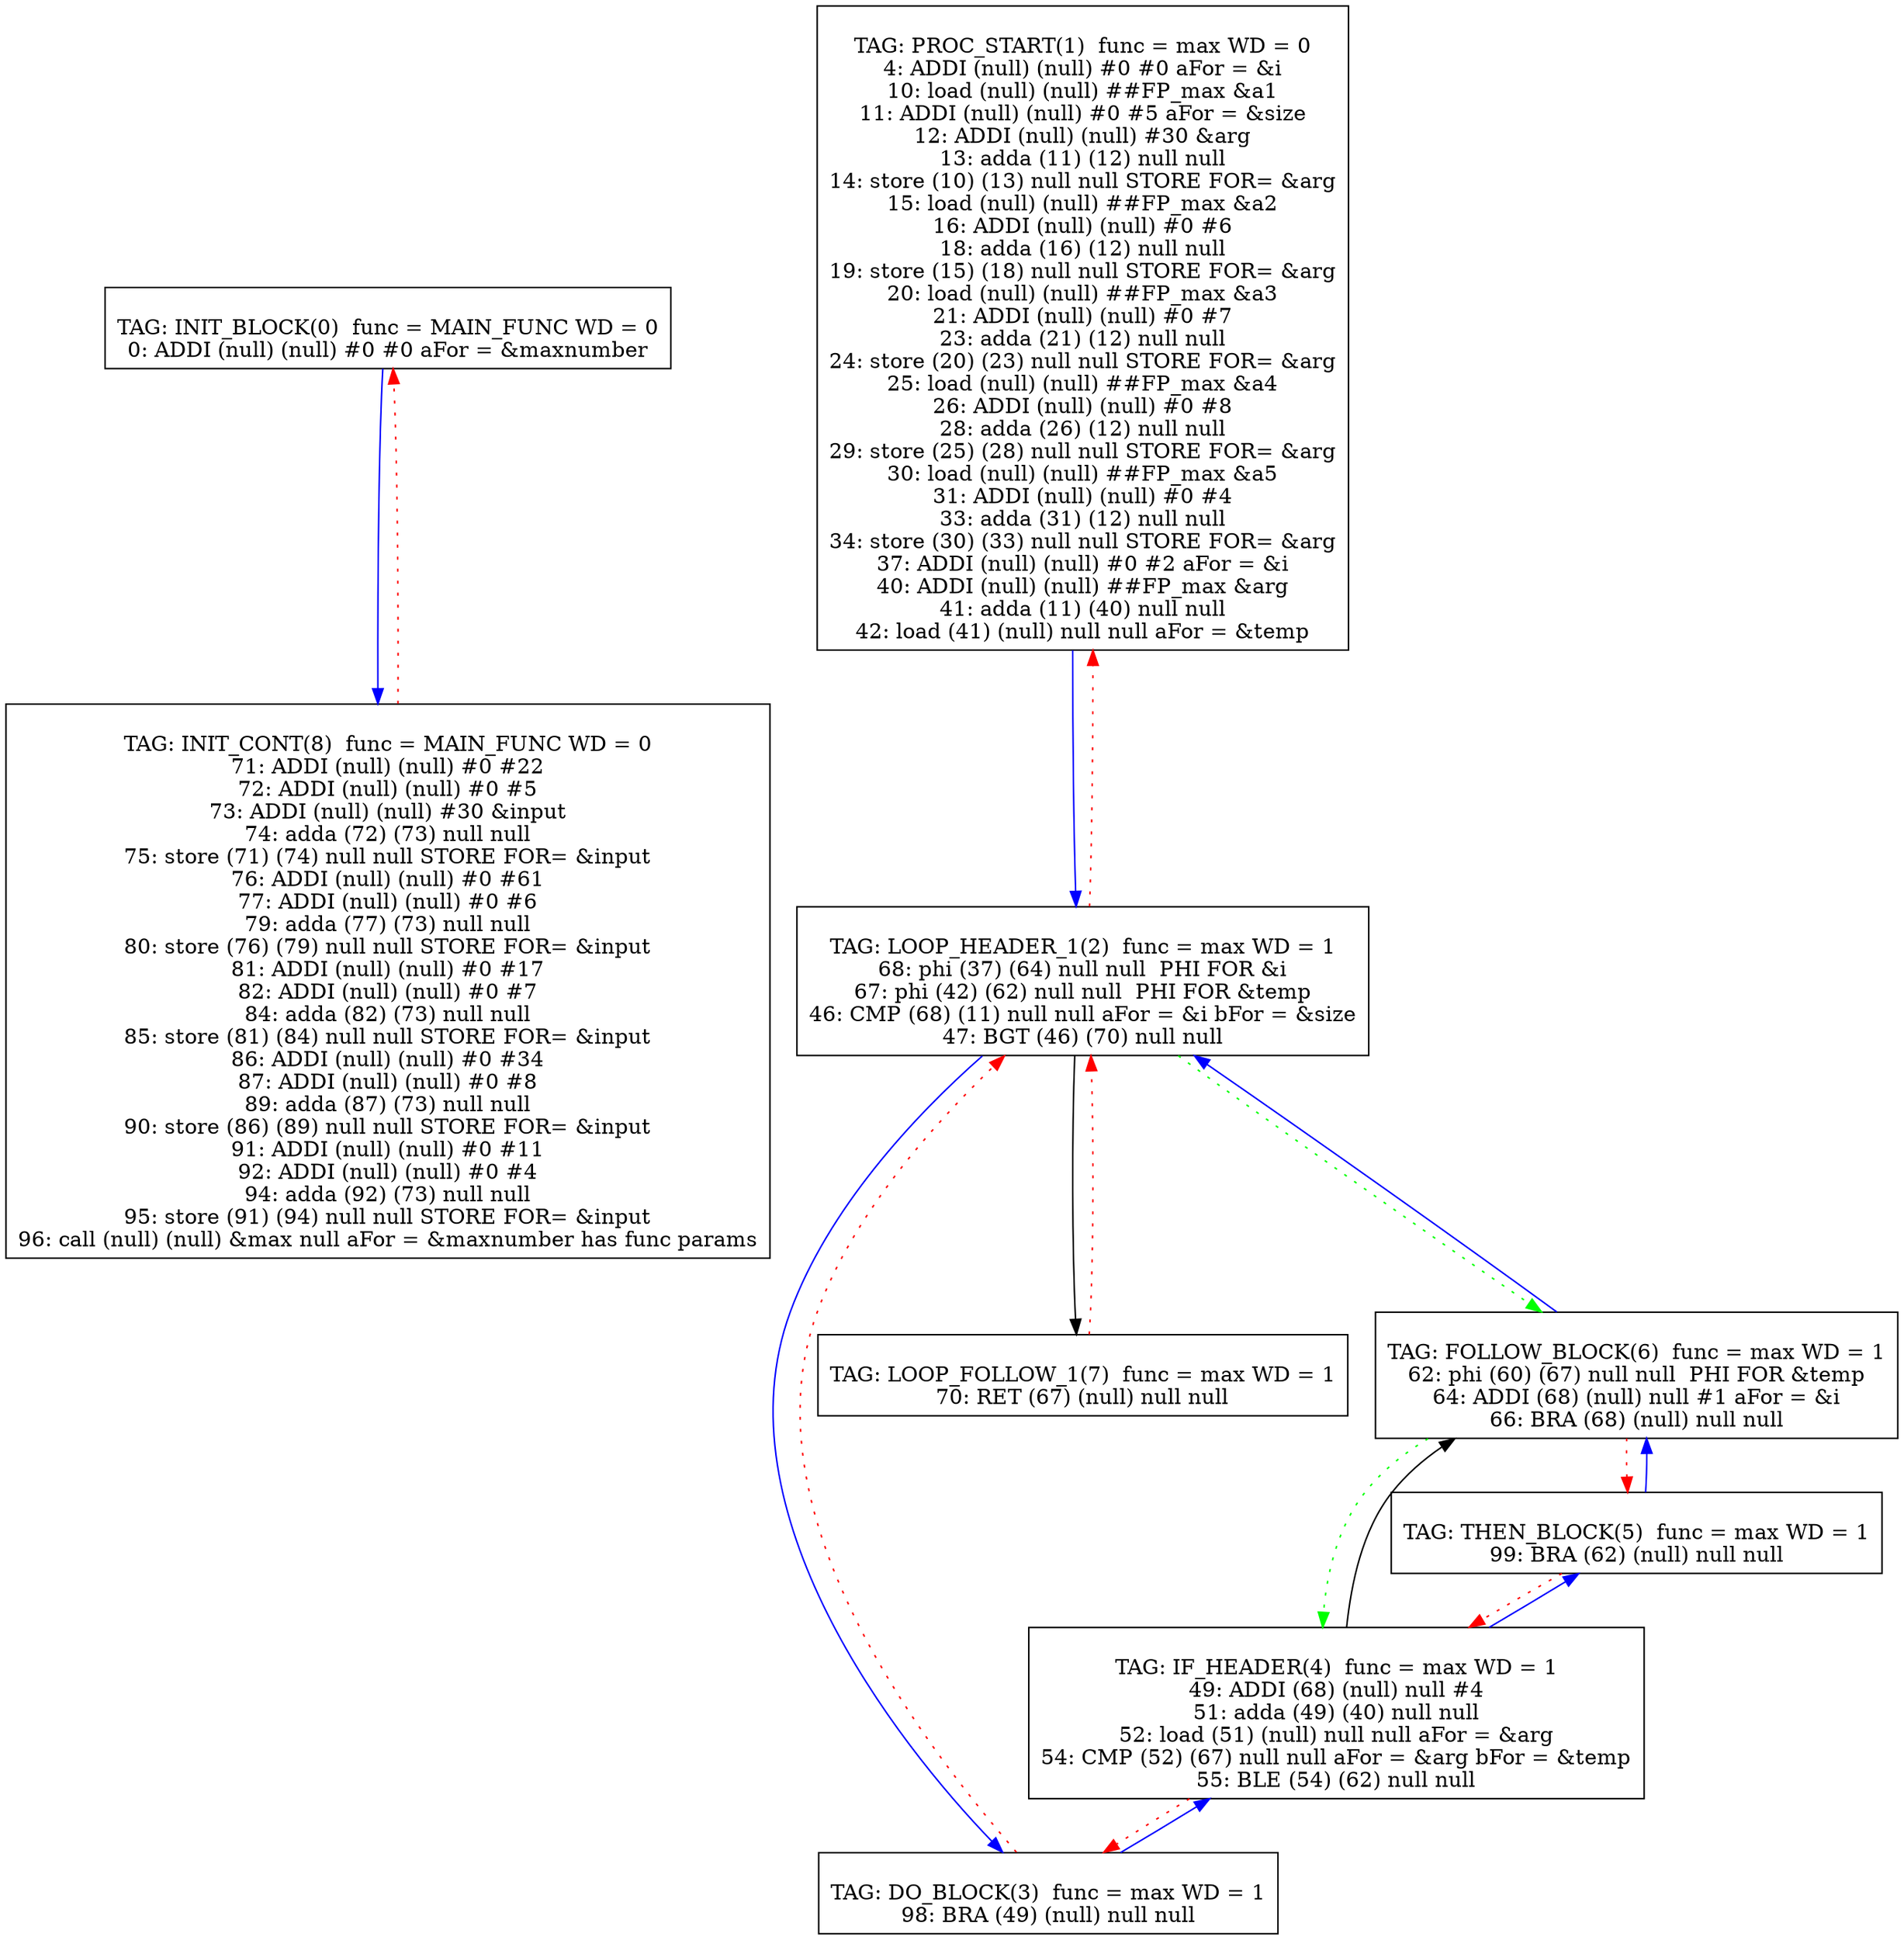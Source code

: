 digraph {
0[label="
TAG: INIT_BLOCK(0)  func = MAIN_FUNC WD = 0
0: ADDI (null) (null) #0 #0 aFor = &maxnumber
"];
0[shape=box];
0 -> 8[color=blue]
1[label="
TAG: PROC_START(1)  func = max WD = 0
4: ADDI (null) (null) #0 #0 aFor = &i
10: load (null) (null) ##FP_max &a1
11: ADDI (null) (null) #0 #5 aFor = &size
12: ADDI (null) (null) #30 &arg
13: adda (11) (12) null null
14: store (10) (13) null null STORE FOR= &arg
15: load (null) (null) ##FP_max &a2
16: ADDI (null) (null) #0 #6
18: adda (16) (12) null null
19: store (15) (18) null null STORE FOR= &arg
20: load (null) (null) ##FP_max &a3
21: ADDI (null) (null) #0 #7
23: adda (21) (12) null null
24: store (20) (23) null null STORE FOR= &arg
25: load (null) (null) ##FP_max &a4
26: ADDI (null) (null) #0 #8
28: adda (26) (12) null null
29: store (25) (28) null null STORE FOR= &arg
30: load (null) (null) ##FP_max &a5
31: ADDI (null) (null) #0 #4
33: adda (31) (12) null null
34: store (30) (33) null null STORE FOR= &arg
37: ADDI (null) (null) #0 #2 aFor = &i
40: ADDI (null) (null) ##FP_max &arg
41: adda (11) (40) null null
42: load (41) (null) null null aFor = &temp
"];
1[shape=box];
1 -> 2[color=blue]
2[label="
TAG: LOOP_HEADER_1(2)  func = max WD = 1
68: phi (37) (64) null null  PHI FOR &i
67: phi (42) (62) null null  PHI FOR &temp
46: CMP (68) (11) null null aFor = &i bFor = &size
47: BGT (46) (70) null null
"];
2[shape=box];
2 -> 3[color=blue]
2 -> 7[color=black]
2 -> 1[color=red][style=dotted]
2 -> 6[color=green][style=dotted]
3[label="
TAG: DO_BLOCK(3)  func = max WD = 1
98: BRA (49) (null) null null
"];
3[shape=box];
3 -> 4[color=blue]
3 -> 2[color=red][style=dotted]
4[label="
TAG: IF_HEADER(4)  func = max WD = 1
49: ADDI (68) (null) null #4
51: adda (49) (40) null null
52: load (51) (null) null null aFor = &arg
54: CMP (52) (67) null null aFor = &arg bFor = &temp
55: BLE (54) (62) null null
"];
4[shape=box];
4 -> 5[color=blue]
4 -> 6[color=black]
4 -> 3[color=red][style=dotted]
5[label="
TAG: THEN_BLOCK(5)  func = max WD = 1
99: BRA (62) (null) null null
"];
5[shape=box];
5 -> 6[color=blue]
5 -> 4[color=red][style=dotted]
6[label="
TAG: FOLLOW_BLOCK(6)  func = max WD = 1
62: phi (60) (67) null null  PHI FOR &temp
64: ADDI (68) (null) null #1 aFor = &i
66: BRA (68) (null) null null
"];
6[shape=box];
6 -> 2[color=blue]
6 -> 5[color=red][style=dotted]
6 -> 4[color=green][style=dotted]
7[label="
TAG: LOOP_FOLLOW_1(7)  func = max WD = 1
70: RET (67) (null) null null
"];
7[shape=box];
7 -> 2[color=red][style=dotted]
8[label="
TAG: INIT_CONT(8)  func = MAIN_FUNC WD = 0
71: ADDI (null) (null) #0 #22
72: ADDI (null) (null) #0 #5
73: ADDI (null) (null) #30 &input
74: adda (72) (73) null null
75: store (71) (74) null null STORE FOR= &input
76: ADDI (null) (null) #0 #61
77: ADDI (null) (null) #0 #6
79: adda (77) (73) null null
80: store (76) (79) null null STORE FOR= &input
81: ADDI (null) (null) #0 #17
82: ADDI (null) (null) #0 #7
84: adda (82) (73) null null
85: store (81) (84) null null STORE FOR= &input
86: ADDI (null) (null) #0 #34
87: ADDI (null) (null) #0 #8
89: adda (87) (73) null null
90: store (86) (89) null null STORE FOR= &input
91: ADDI (null) (null) #0 #11
92: ADDI (null) (null) #0 #4
94: adda (92) (73) null null
95: store (91) (94) null null STORE FOR= &input
96: call (null) (null) &max null aFor = &maxnumber has func params
"];
8[shape=box];
8 -> 0[color=red][style=dotted]
}